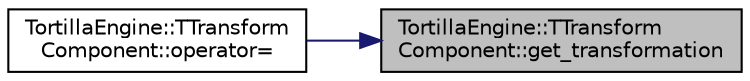 digraph "TortillaEngine::TTransformComponent::get_transformation"
{
 // LATEX_PDF_SIZE
  edge [fontname="Helvetica",fontsize="10",labelfontname="Helvetica",labelfontsize="10"];
  node [fontname="Helvetica",fontsize="10",shape=record];
  rankdir="RL";
  Node1 [label="TortillaEngine::TTransform\lComponent::get_transformation",height=0.2,width=0.4,color="black", fillcolor="grey75", style="filled", fontcolor="black",tooltip="Gets the transformation matrix."];
  Node1 -> Node2 [dir="back",color="midnightblue",fontsize="10",style="solid",fontname="Helvetica"];
  Node2 [label="TortillaEngine::TTransform\lComponent::operator=",height=0.2,width=0.4,color="black", fillcolor="white", style="filled",URL="$class_tortilla_engine_1_1_t_transform_component.html#aa589d66f2090590f279757b171cb6d36",tooltip="Copy the transform component."];
}
